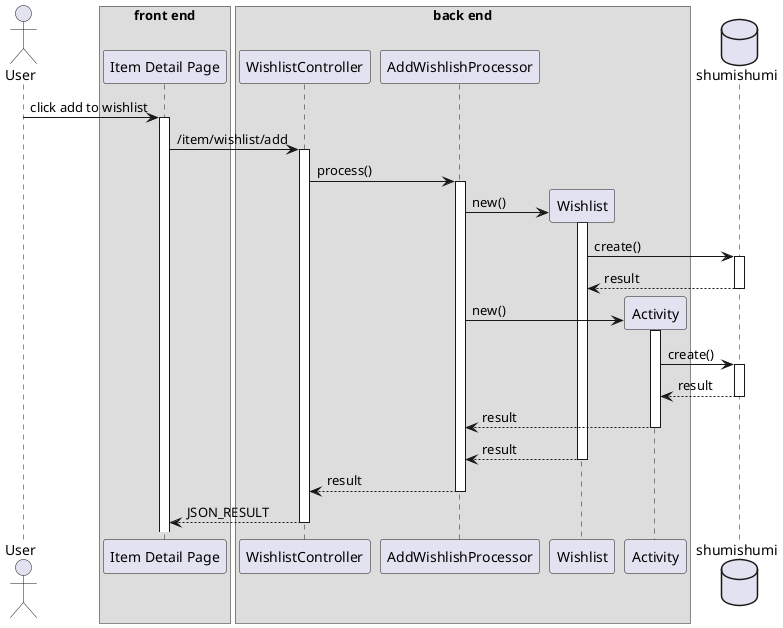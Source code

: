 @startuml add to wishlist
'autonumber 1.1.1

actor User as u

box "front end"
participant "Item Detail Page" as detail
end box

box "back end"
participant "WishlistController" as wc
participant "AddWishlishProcessor" as proc

participant "Wishlist" as w
participant "Activity" as am
end box

database shumishumi as db

u -> detail++ : click add to wishlist
detail -> wc++ : /item/wishlist/add
wc -> proc++ : process()

create w
proc -> w++ : new()
w -> db++ : create()
return result

create am
proc -> am++ : new()
am -> db++ : create()
return result
return result
return result
return result
return JSON_RESULT

@enduml